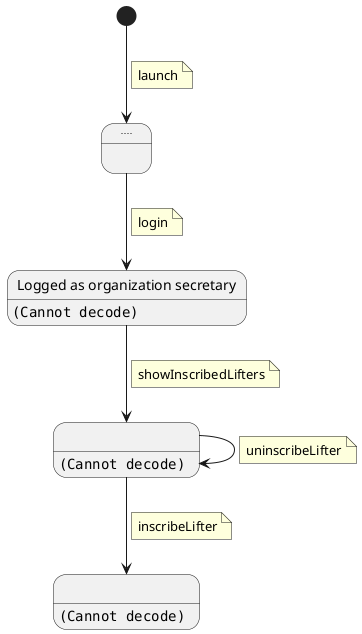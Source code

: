 @startuml

state "...." as launch
state "Logged as organization secretary" as login
login: <img:./images/3_inscriberMain.png>

[*] --> launch
note on link
  launch
end note

launch --> login
note on link
  login
end note


state " " as showInscribedLifters
showInscribedLifters: <img:./images/3_1_showInscribedLifters.png>


login --> showInscribedLifters
note on link
  showInscribedLifters
end note

state " " as inscribeLifter
inscribeLifter: <img:./images/3_1_1_inscribeLifter.png>
showInscribedLifters --> inscribeLifter
note on link
  inscribeLifter
end note

showInscribedLifters --> showInscribedLifters
note on link
  uninscribeLifter
end note

@enduml